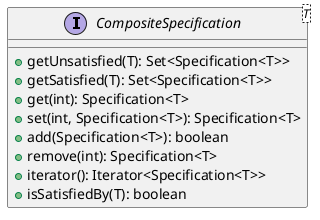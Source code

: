 @startuml

    interface CompositeSpecification<T> {
        +getUnsatisfied(T): Set<Specification<T>>
        +getSatisfied(T): Set<Specification<T>>
        +get(int): Specification<T>
        +set(int, Specification<T>): Specification<T>
        +add(Specification<T>): boolean
        +remove(int): Specification<T>
        +iterator(): Iterator<Specification<T>>
        +isSatisfiedBy(T): boolean
    }

@enduml
